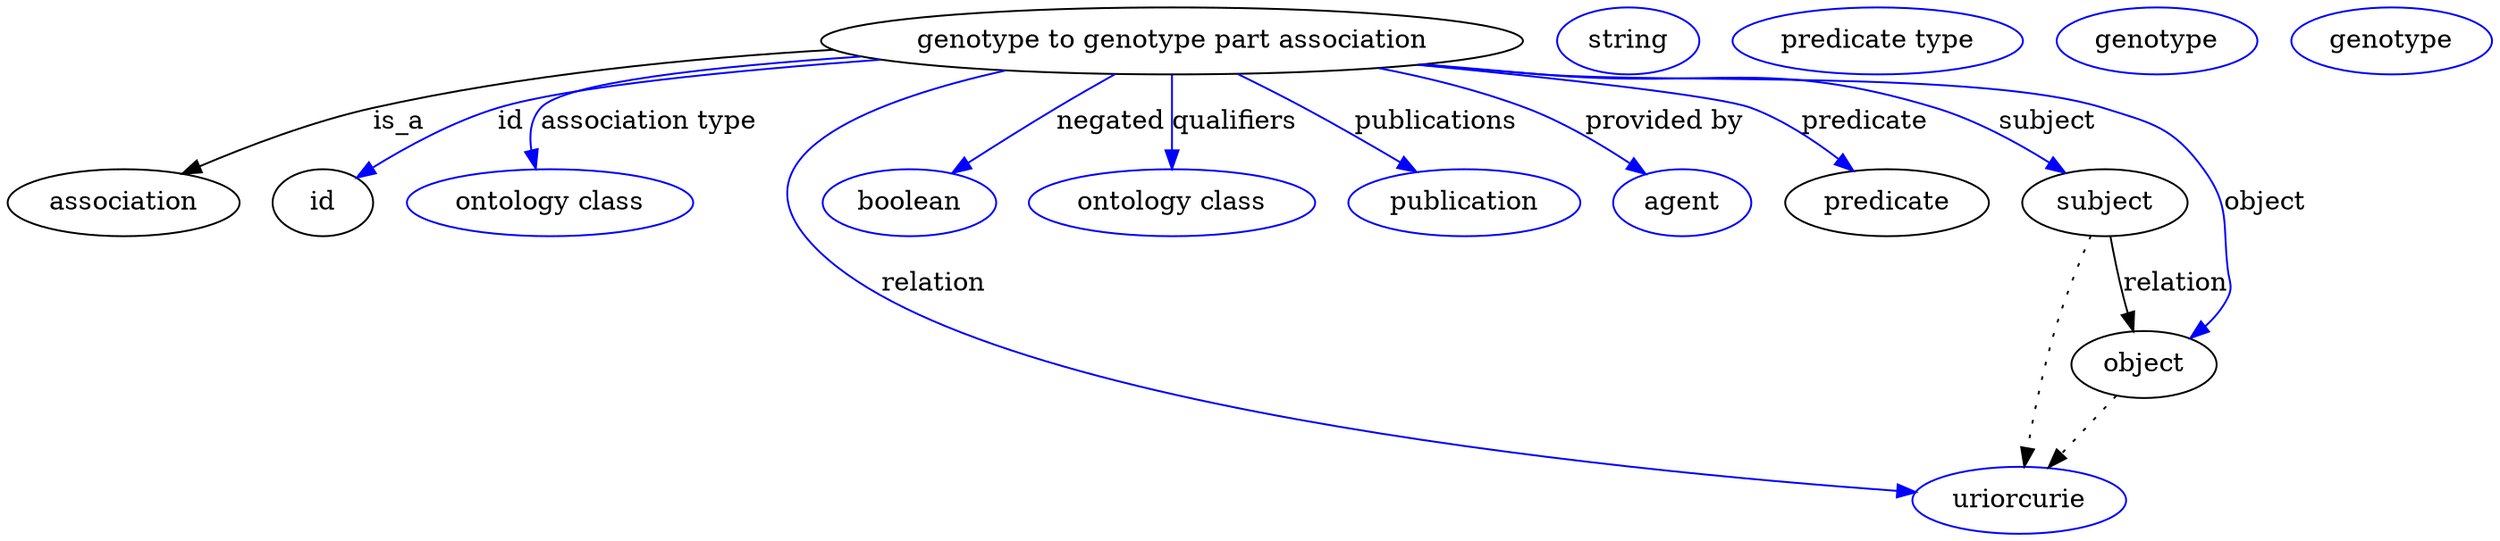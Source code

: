 digraph {
	graph [bb="0,0,1101.9,283"];
	node [label="\N"];
	"genotype to genotype part association"	 [height=0.5,
		label="genotype to genotype part association",
		pos="532.05,265",
		width=4.008];
	association	 [height=0.5,
		pos="50.046,178",
		width=1.3902];
	"genotype to genotype part association" -> association	 [label=is_a,
		lp="183.05,221.5",
		pos="e,78.789,192.88 405.36,256.31 319.82,249.68 214.98,239.86 172.05,229 142.9,221.63 111.65,208.45 88.072,197.34"];
	id	 [height=0.5,
		pos="145.05,178",
		width=0.75];
	"genotype to genotype part association" -> id	 [color=blue,
		label=id,
		lp="235.55,221.5",
		pos="e,162.83,191.75 408.97,255.57 340.49,249.29 262.64,240.15 230.05,229 208.89,221.76 187.31,208.73 171.19,197.66",
		style=solid];
	"association type"	 [color=blue,
		height=0.5,
		label="ontology class",
		pos="252.05,178",
		width=1.7151];
	"genotype to genotype part association" -> "association type"	 [color=blue,
		label="association type",
		lp="294.05,221.5",
		pos="e,245.65,196.13 404.83,256.41 335.16,250.38 260.79,241.2 250.05,229 244.61,222.83 243.38,214.43 244.02,206.23",
		style=solid];
	relation	 [color=blue,
		height=0.5,
		label=uriorcurie,
		pos="908.05,18",
		width=1.2638];
	"genotype to genotype part association" -> relation	 [color=blue,
		label=relation,
		lp="429.05,134.5",
		pos="e,863.78,22.77 463.05,249.13 404.36,232.33 334.38,202.34 367.05,160 426.9,82.411 728.63,38.902 853.66,23.962",
		style=solid];
	negated	 [color=blue,
		height=0.5,
		label=boolean,
		pos="414.05,178",
		width=1.0652];
	"genotype to genotype part association" -> negated	 [color=blue,
		label=negated,
		lp="502.55,221.5",
		pos="e,435.02,193.46 507.88,247.18 489.12,233.35 463.04,214.12 443.13,199.44",
		style=solid];
	qualifiers	 [color=blue,
		height=0.5,
		label="ontology class",
		pos="532.05,178",
		width=1.7151];
	"genotype to genotype part association" -> qualifiers	 [color=blue,
		label=qualifiers,
		lp="558.05,221.5",
		pos="e,532.05,196 532.05,246.97 532.05,235.19 532.05,219.56 532.05,206.16",
		style=solid];
	publications	 [color=blue,
		height=0.5,
		label=publication,
		pos="662.05,178",
		width=1.3902];
	"genotype to genotype part association" -> publications	 [color=blue,
		label=publications,
		lp="642.55,221.5",
		pos="e,639.18,194.04 560.08,247.23 569.05,241.47 579,235.02 588.05,229 602.22,219.57 617.75,208.91 630.91,199.79",
		style=solid];
	"provided by"	 [color=blue,
		height=0.5,
		label=agent,
		pos="760.05,178",
		width=0.83048];
	"genotype to genotype part association" -> "provided by"	 [color=blue,
		label="provided by",
		lp="741.05,221.5",
		pos="e,741.63,192.24 613.87,250.17 635.83,244.83 659.25,237.87 680.05,229 698.92,220.95 718.36,208.66 733.36,198.16",
		style=solid];
	predicate	 [height=0.5,
		pos="851.05,178",
		width=1.1916];
	"genotype to genotype part association" -> predicate	 [color=blue,
		label=predicate,
		lp="830.05,221.5",
		pos="e,832.65,194.52 634.54,252.25 695.83,244.23 764.4,234.41 778.05,229 794.79,222.36 811.41,211.2 824.55,201.02",
		style=solid];
	subject	 [height=0.5,
		pos="948.05,178",
		width=0.99297];
	"genotype to genotype part association" -> subject	 [color=blue,
		label=subject,
		lp="911.55,221.5",
		pos="e,927.63,193.02 636.55,252.51 652.78,250.62 669.36,248.73 685.05,247 762.32,238.46 785.05,252.84 859.05,229 880.36,222.13 902.2,\
209.71 918.91,198.85",
		style=solid];
	object	 [height=0.5,
		pos="968.05,91",
		width=0.9027];
	"genotype to genotype part association" -> object	 [color=blue,
		label=object,
		lp="1020,178",
		pos="e,988.24,105.27 634.44,252.3 651.33,250.4 668.67,248.55 685.05,247 795.95,236.49 828.45,261.34 935.05,229 963.43,220.39 975.43,219.86 \
993.05,196 1007.7,176.22 1002.4,166.44 1005,142 1005.8,135.37 1007.6,133.14 1005,127 1002.8,121.74 999.41,116.86 995.54,112.51",
		style=solid];
	association_id	 [color=blue,
		height=0.5,
		label=string,
		pos="725.05,265",
		width=0.84854];
	"genotype to genotype part association_predicate"	 [color=blue,
		height=0.5,
		label="predicate type",
		pos="834.05,265",
		width=1.679];
	subject -> relation	 [pos="e,911.36,36.239 942.07,159.97 937.6,146.12 931.52,126.47 927.05,109 921.69,88.088 916.75,64.188 913.24,46.13",
		style=dotted];
	subject -> object	 [label=relation,
		lp="980.05,134.5",
		pos="e,963.91,109 952.19,159.97 954.92,148.08 958.56,132.25 961.66,118.76"];
	"genotype to genotype part association_subject"	 [color=blue,
		height=0.5,
		label=genotype,
		pos="955.05,265",
		width=1.1916];
	object -> relation	 [pos="e,922.23,35.261 954.43,74.435 946.85,65.207 937.25,53.528 928.75,43.191",
		style=dotted];
	"genotype to genotype part association_object"	 [color=blue,
		height=0.5,
		label=genotype,
		pos="1059,265",
		width=1.1916];
}
